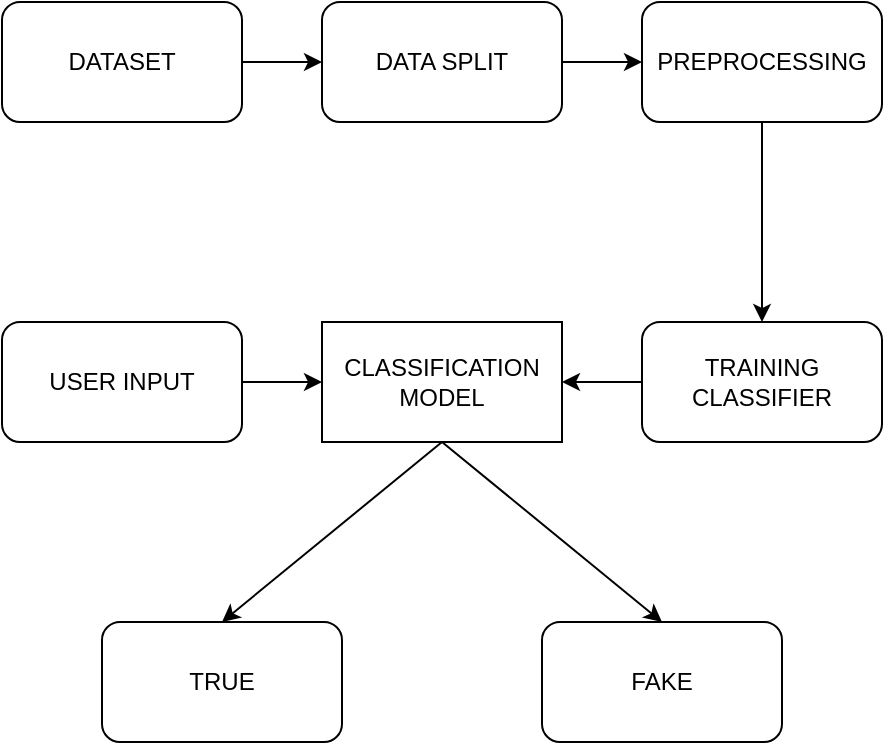 <mxfile version="18.0.4" type="device"><diagram id="UDCcw4L0EvbJQ618p4FH" name="Page-1"><mxGraphModel dx="924" dy="536" grid="1" gridSize="10" guides="1" tooltips="1" connect="1" arrows="1" fold="1" page="1" pageScale="1" pageWidth="850" pageHeight="1100" math="0" shadow="0"><root><mxCell id="0"/><mxCell id="1" parent="0"/><mxCell id="oJFm4-CUEPmI6OylIZeY-13" value="TRAINING CLASSIFIER" style="rounded=1;whiteSpace=wrap;html=1;" vertex="1" parent="1"><mxGeometry x="430" y="250" width="120" height="60" as="geometry"/></mxCell><mxCell id="oJFm4-CUEPmI6OylIZeY-14" value="DATASET" style="rounded=1;whiteSpace=wrap;html=1;" vertex="1" parent="1"><mxGeometry x="110" y="90" width="120" height="60" as="geometry"/></mxCell><mxCell id="oJFm4-CUEPmI6OylIZeY-15" value="PREPROCESSING" style="rounded=1;whiteSpace=wrap;html=1;" vertex="1" parent="1"><mxGeometry x="430" y="90" width="120" height="60" as="geometry"/></mxCell><mxCell id="oJFm4-CUEPmI6OylIZeY-16" value="DATA SPLIT" style="rounded=1;whiteSpace=wrap;html=1;" vertex="1" parent="1"><mxGeometry x="270" y="90" width="120" height="60" as="geometry"/></mxCell><mxCell id="oJFm4-CUEPmI6OylIZeY-19" value="USER INPUT" style="rounded=1;whiteSpace=wrap;html=1;" vertex="1" parent="1"><mxGeometry x="110" y="250" width="120" height="60" as="geometry"/></mxCell><mxCell id="oJFm4-CUEPmI6OylIZeY-20" value="CLASSIFICATION MODEL" style="rounded=0;whiteSpace=wrap;html=1;" vertex="1" parent="1"><mxGeometry x="270" y="250" width="120" height="60" as="geometry"/></mxCell><mxCell id="oJFm4-CUEPmI6OylIZeY-21" value="TRUE" style="rounded=1;whiteSpace=wrap;html=1;" vertex="1" parent="1"><mxGeometry x="160" y="400" width="120" height="60" as="geometry"/></mxCell><mxCell id="oJFm4-CUEPmI6OylIZeY-22" value="FAKE" style="rounded=1;whiteSpace=wrap;html=1;" vertex="1" parent="1"><mxGeometry x="380" y="400" width="120" height="60" as="geometry"/></mxCell><mxCell id="oJFm4-CUEPmI6OylIZeY-23" value="" style="endArrow=classic;html=1;rounded=0;exitX=1;exitY=0.5;exitDx=0;exitDy=0;entryX=0;entryY=0.5;entryDx=0;entryDy=0;" edge="1" parent="1" source="oJFm4-CUEPmI6OylIZeY-14" target="oJFm4-CUEPmI6OylIZeY-16"><mxGeometry width="50" height="50" relative="1" as="geometry"><mxPoint x="400" y="350" as="sourcePoint"/><mxPoint x="450" y="300" as="targetPoint"/></mxGeometry></mxCell><mxCell id="oJFm4-CUEPmI6OylIZeY-24" value="" style="endArrow=classic;html=1;rounded=0;exitX=1;exitY=0.5;exitDx=0;exitDy=0;entryX=0;entryY=0.5;entryDx=0;entryDy=0;" edge="1" parent="1" source="oJFm4-CUEPmI6OylIZeY-16" target="oJFm4-CUEPmI6OylIZeY-15"><mxGeometry width="50" height="50" relative="1" as="geometry"><mxPoint x="400" y="350" as="sourcePoint"/><mxPoint x="450" y="300" as="targetPoint"/></mxGeometry></mxCell><mxCell id="oJFm4-CUEPmI6OylIZeY-25" value="" style="endArrow=classic;html=1;rounded=0;exitX=0.5;exitY=1;exitDx=0;exitDy=0;" edge="1" parent="1" source="oJFm4-CUEPmI6OylIZeY-15" target="oJFm4-CUEPmI6OylIZeY-13"><mxGeometry width="50" height="50" relative="1" as="geometry"><mxPoint x="400" y="350" as="sourcePoint"/><mxPoint x="450" y="300" as="targetPoint"/></mxGeometry></mxCell><mxCell id="oJFm4-CUEPmI6OylIZeY-26" value="" style="endArrow=classic;html=1;rounded=0;exitX=0;exitY=0.5;exitDx=0;exitDy=0;entryX=1;entryY=0.5;entryDx=0;entryDy=0;" edge="1" parent="1" source="oJFm4-CUEPmI6OylIZeY-13" target="oJFm4-CUEPmI6OylIZeY-20"><mxGeometry width="50" height="50" relative="1" as="geometry"><mxPoint x="400" y="350" as="sourcePoint"/><mxPoint x="450" y="300" as="targetPoint"/></mxGeometry></mxCell><mxCell id="oJFm4-CUEPmI6OylIZeY-27" value="" style="endArrow=classic;html=1;rounded=0;exitX=1;exitY=0.5;exitDx=0;exitDy=0;entryX=0;entryY=0.5;entryDx=0;entryDy=0;" edge="1" parent="1" source="oJFm4-CUEPmI6OylIZeY-19" target="oJFm4-CUEPmI6OylIZeY-20"><mxGeometry width="50" height="50" relative="1" as="geometry"><mxPoint x="400" y="350" as="sourcePoint"/><mxPoint x="450" y="300" as="targetPoint"/></mxGeometry></mxCell><mxCell id="oJFm4-CUEPmI6OylIZeY-28" value="" style="endArrow=classic;html=1;rounded=0;exitX=0.5;exitY=1;exitDx=0;exitDy=0;entryX=0.5;entryY=0;entryDx=0;entryDy=0;" edge="1" parent="1" source="oJFm4-CUEPmI6OylIZeY-20" target="oJFm4-CUEPmI6OylIZeY-21"><mxGeometry width="50" height="50" relative="1" as="geometry"><mxPoint x="400" y="350" as="sourcePoint"/><mxPoint x="450" y="300" as="targetPoint"/></mxGeometry></mxCell><mxCell id="oJFm4-CUEPmI6OylIZeY-29" value="" style="endArrow=classic;html=1;rounded=0;entryX=0.5;entryY=0;entryDx=0;entryDy=0;" edge="1" parent="1" target="oJFm4-CUEPmI6OylIZeY-22"><mxGeometry width="50" height="50" relative="1" as="geometry"><mxPoint x="330" y="310" as="sourcePoint"/><mxPoint x="450" y="300" as="targetPoint"/></mxGeometry></mxCell></root></mxGraphModel></diagram></mxfile>